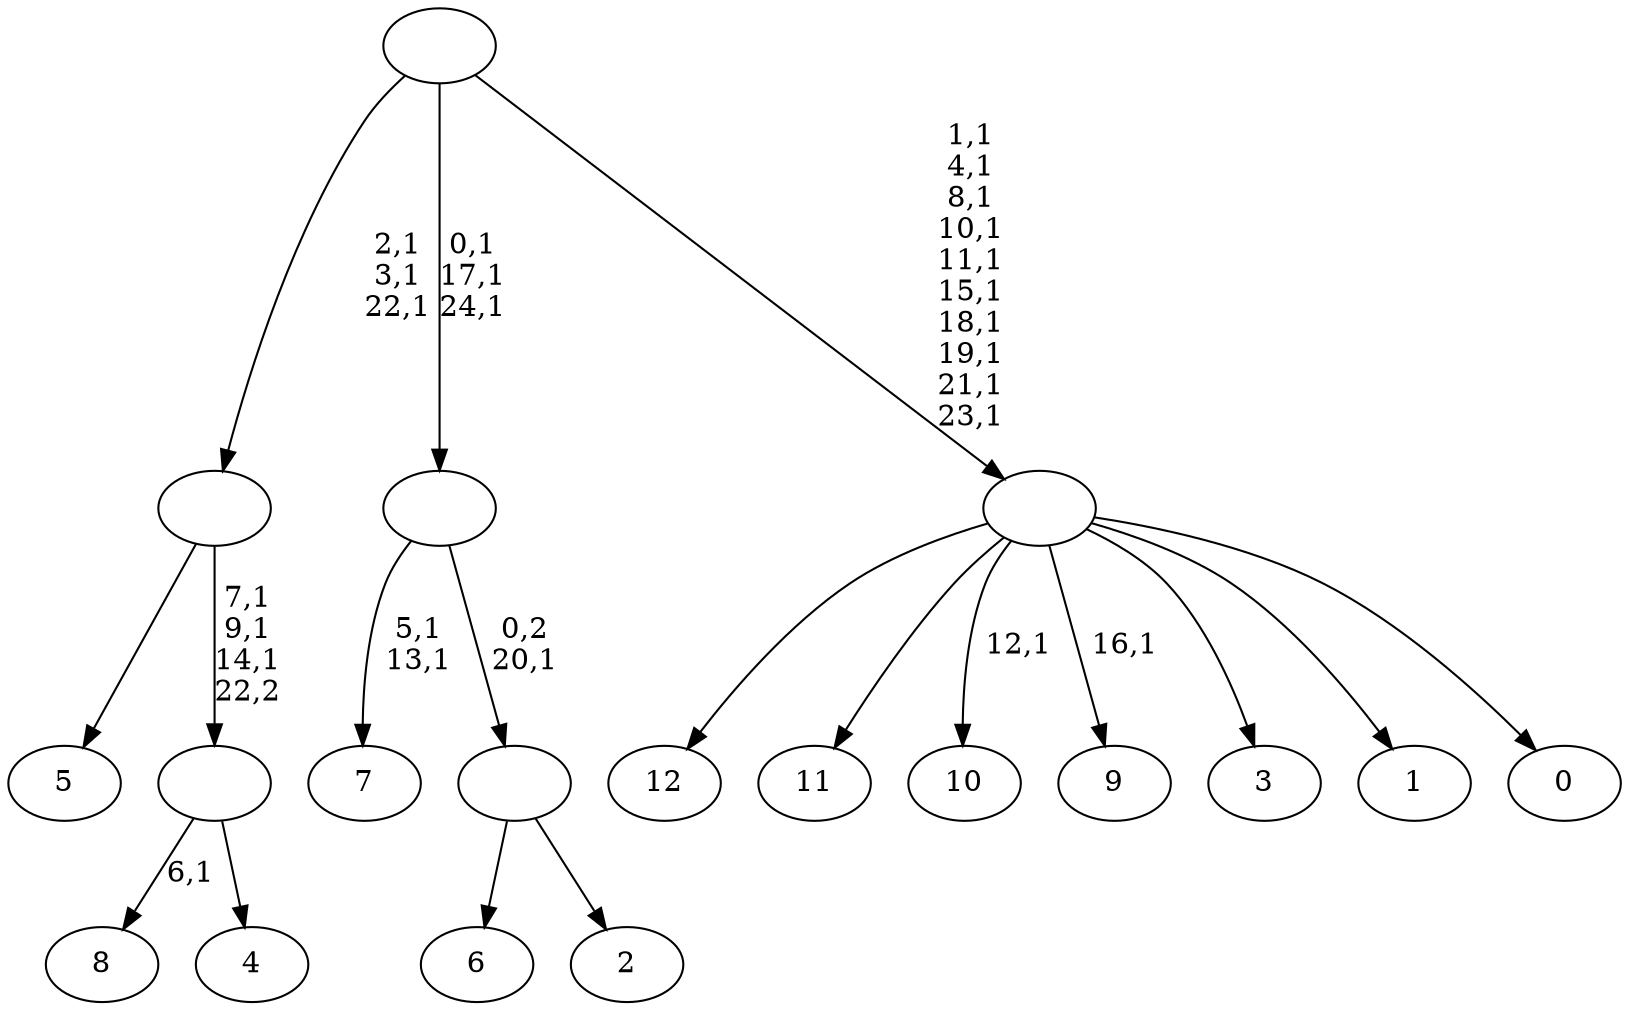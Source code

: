 digraph T {
	38 [label="12"]
	37 [label="11"]
	36 [label="10"]
	34 [label="9"]
	32 [label="8"]
	30 [label="7"]
	27 [label="6"]
	26 [label="5"]
	25 [label="4"]
	24 [label=""]
	21 [label=""]
	18 [label="3"]
	17 [label="2"]
	16 [label=""]
	15 [label=""]
	12 [label="1"]
	11 [label="0"]
	10 [label=""]
	0 [label=""]
	24 -> 32 [label="6,1"]
	24 -> 25 [label=""]
	21 -> 24 [label="7,1\n9,1\n14,1\n22,2"]
	21 -> 26 [label=""]
	16 -> 27 [label=""]
	16 -> 17 [label=""]
	15 -> 30 [label="5,1\n13,1"]
	15 -> 16 [label="0,2\n20,1"]
	10 -> 34 [label="16,1"]
	10 -> 36 [label="12,1"]
	10 -> 38 [label=""]
	10 -> 37 [label=""]
	10 -> 18 [label=""]
	10 -> 12 [label=""]
	10 -> 11 [label=""]
	0 -> 10 [label="1,1\n4,1\n8,1\n10,1\n11,1\n15,1\n18,1\n19,1\n21,1\n23,1"]
	0 -> 15 [label="0,1\n17,1\n24,1"]
	0 -> 21 [label="2,1\n3,1\n22,1"]
}
